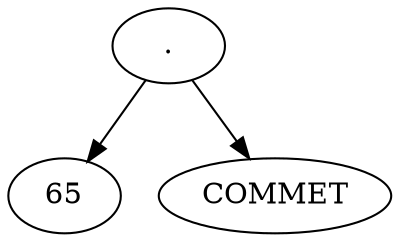 digraph AST {
	NT1->N1;
	NT1->NTK1;
	N1 [ label="65" ];
	NT1 [ label="." ];
	NTK1 [ label="COMMET" ];

}
